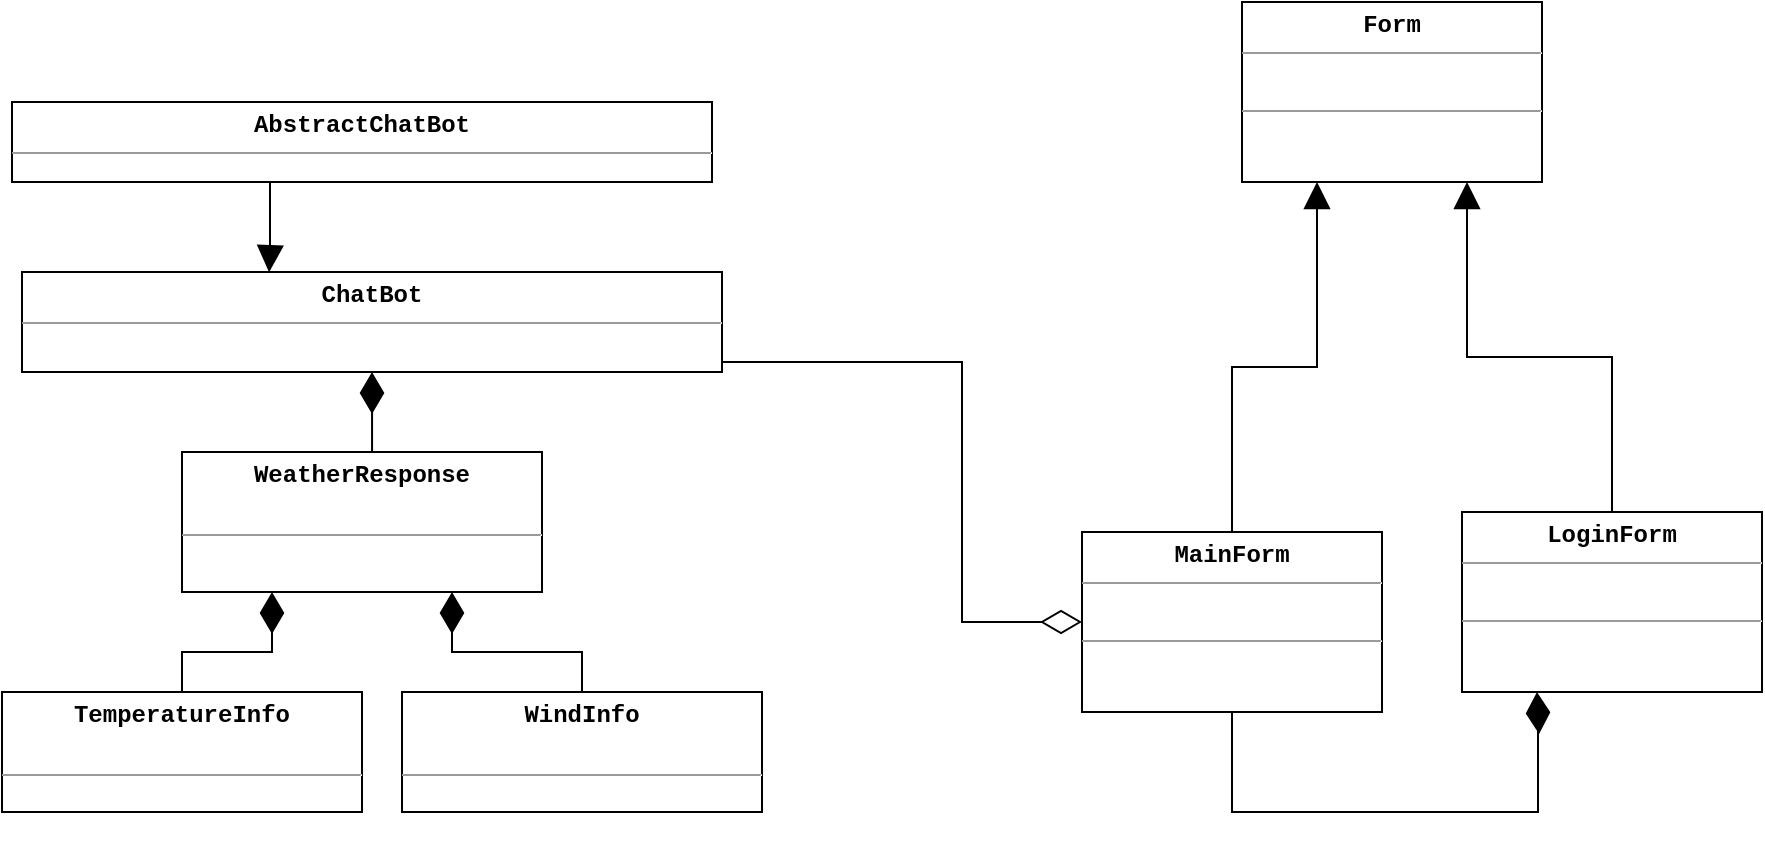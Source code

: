 <mxfile version="13.7.3" type="device"><diagram id="kvm84VGOjQNTF39isT1A" name="Страница 1"><mxGraphModel dx="1422" dy="822" grid="1" gridSize="10" guides="1" tooltips="1" connect="1" arrows="1" fold="1" page="0" pageScale="1" pageWidth="827" pageHeight="1169" math="0" shadow="0"><root><mxCell id="0"/><mxCell id="1" parent="0"/><mxCell id="lAgYNrEpFJ8TQG6eiaLK-3" style="edgeStyle=orthogonalEdgeStyle;rounded=0;orthogonalLoop=1;jettySize=auto;html=1;entryX=0.353;entryY=0.002;entryDx=0;entryDy=0;strokeWidth=1;endArrow=block;endFill=1;endSize=11;exitX=0.342;exitY=0.998;exitDx=0;exitDy=0;exitPerimeter=0;entryPerimeter=0;" parent="1" source="lAgYNrEpFJ8TQG6eiaLK-1" target="lAgYNrEpFJ8TQG6eiaLK-2" edge="1"><mxGeometry relative="1" as="geometry"><Array as="points"><mxPoint x="204" y="155"/><mxPoint x="204" y="190"/><mxPoint x="204" y="190"/></Array></mxGeometry></mxCell><mxCell id="lAgYNrEpFJ8TQG6eiaLK-1" value="&lt;p style=&quot;margin: 4px 0px 0px&quot;&gt;&lt;font face=&quot;Courier New&quot;&gt;&lt;b&gt;AbstractChatBot&lt;/b&gt;&lt;br&gt;&lt;/font&gt;&lt;/p&gt;&lt;hr size=&quot;1&quot;&gt;&lt;p style=&quot;margin: 0px 0px 0px 4px&quot;&gt;&lt;/p&gt;&lt;font face=&quot;Courier New&quot;&gt;&lt;br&gt;&lt;/font&gt;" style="verticalAlign=top;align=center;overflow=fill;fontSize=12;fontFamily=Helvetica;html=1;" parent="1" vertex="1"><mxGeometry x="75" y="115" width="350" height="40" as="geometry"/></mxCell><mxCell id="lAgYNrEpFJ8TQG6eiaLK-37" style="edgeStyle=orthogonalEdgeStyle;rounded=0;orthogonalLoop=1;jettySize=auto;html=1;entryX=0;entryY=0.5;entryDx=0;entryDy=0;startArrow=none;startFill=0;startSize=18;endArrow=diamondThin;endFill=0;endSize=18;strokeWidth=1;" parent="1" source="lAgYNrEpFJ8TQG6eiaLK-2" target="lAgYNrEpFJ8TQG6eiaLK-5" edge="1"><mxGeometry relative="1" as="geometry"><Array as="points"><mxPoint x="550" y="245"/><mxPoint x="550" y="375"/></Array></mxGeometry></mxCell><mxCell id="lAgYNrEpFJ8TQG6eiaLK-2" value="&lt;p style=&quot;margin: 4px 0px 0px&quot;&gt;&lt;b style=&quot;font-family: &amp;#34;courier new&amp;#34;&quot;&gt;ChatBot&lt;/b&gt;&lt;br&gt;&lt;/p&gt;&lt;hr size=&quot;1&quot;&gt;&lt;p style=&quot;margin: 0px 0px 0px 4px&quot;&gt;&lt;br&gt;&lt;/p&gt;" style="verticalAlign=top;align=center;overflow=fill;fontSize=12;fontFamily=Helvetica;html=1;" parent="1" vertex="1"><mxGeometry x="80" y="200" width="350" height="50" as="geometry"/></mxCell><mxCell id="lAgYNrEpFJ8TQG6eiaLK-4" value="&lt;p style=&quot;margin: 4px 0px 0px&quot;&gt;&lt;font face=&quot;Courier New&quot;&gt;&lt;b&gt;Form&lt;/b&gt;&lt;/font&gt;&lt;/p&gt;&lt;hr size=&quot;1&quot;&gt;&lt;p style=&quot;margin: 0px 0px 0px 4px&quot;&gt;&lt;font face=&quot;Courier New&quot;&gt;&lt;br&gt;&lt;/font&gt;&lt;/p&gt;&lt;hr size=&quot;1&quot;&gt;&lt;font face=&quot;Courier New&quot;&gt;&lt;br&gt;&lt;/font&gt;" style="verticalAlign=top;align=center;overflow=fill;fontSize=12;fontFamily=Helvetica;html=1;" parent="1" vertex="1"><mxGeometry x="690" y="65" width="150" height="90" as="geometry"/></mxCell><mxCell id="lAgYNrEpFJ8TQG6eiaLK-31" style="edgeStyle=orthogonalEdgeStyle;rounded=0;orthogonalLoop=1;jettySize=auto;html=1;entryX=0.25;entryY=1;entryDx=0;entryDy=0;endArrow=diamondThin;endFill=1;endSize=18;strokeWidth=1;" parent="1" source="lAgYNrEpFJ8TQG6eiaLK-5" target="lAgYNrEpFJ8TQG6eiaLK-6" edge="1"><mxGeometry relative="1" as="geometry"><Array as="points"><mxPoint x="685" y="470"/><mxPoint x="838" y="470"/><mxPoint x="838" y="420"/></Array></mxGeometry></mxCell><mxCell id="lAgYNrEpFJ8TQG6eiaLK-5" value="&lt;p style=&quot;margin: 4px 0px 0px&quot;&gt;&lt;font face=&quot;Courier New&quot;&gt;&lt;b&gt;MainForm&lt;/b&gt;&lt;/font&gt;&lt;/p&gt;&lt;hr size=&quot;1&quot;&gt;&lt;p style=&quot;margin: 0px 0px 0px 4px&quot;&gt;&lt;font face=&quot;Courier New&quot;&gt;&lt;br&gt;&lt;/font&gt;&lt;/p&gt;&lt;hr size=&quot;1&quot;&gt;&lt;font face=&quot;Courier New&quot;&gt;&lt;br&gt;&lt;/font&gt;" style="verticalAlign=top;align=center;overflow=fill;fontSize=12;fontFamily=Helvetica;html=1;" parent="1" vertex="1"><mxGeometry x="610" y="330" width="150" height="90" as="geometry"/></mxCell><mxCell id="lAgYNrEpFJ8TQG6eiaLK-6" value="&lt;p style=&quot;margin: 4px 0px 0px&quot;&gt;&lt;font face=&quot;Courier New&quot;&gt;&lt;b&gt;LoginForm&lt;/b&gt;&lt;/font&gt;&lt;/p&gt;&lt;hr size=&quot;1&quot;&gt;&lt;p style=&quot;margin: 0px 0px 0px 4px&quot;&gt;&lt;font face=&quot;Courier New&quot;&gt;&lt;br&gt;&lt;/font&gt;&lt;/p&gt;&lt;hr size=&quot;1&quot;&gt;&lt;font face=&quot;Courier New&quot;&gt;&lt;br&gt;&lt;/font&gt;" style="verticalAlign=top;align=center;overflow=fill;fontSize=12;fontFamily=Helvetica;html=1;" parent="1" vertex="1"><mxGeometry x="800" y="320" width="150" height="90" as="geometry"/></mxCell><mxCell id="lAgYNrEpFJ8TQG6eiaLK-34" style="edgeStyle=orthogonalEdgeStyle;rounded=0;orthogonalLoop=1;jettySize=auto;html=1;entryX=0.5;entryY=1;entryDx=0;entryDy=0;startArrow=none;startFill=0;startSize=18;endArrow=diamondThin;endFill=1;endSize=18;strokeWidth=1;exitX=0.528;exitY=-0.006;exitDx=0;exitDy=0;exitPerimeter=0;" parent="1" source="lAgYNrEpFJ8TQG6eiaLK-24" target="lAgYNrEpFJ8TQG6eiaLK-2" edge="1"><mxGeometry relative="1" as="geometry"><Array as="points"/></mxGeometry></mxCell><mxCell id="lAgYNrEpFJ8TQG6eiaLK-24" value="&lt;p style=&quot;margin: 4px 0px 0px&quot;&gt;&lt;font face=&quot;Courier New&quot;&gt;&lt;b&gt;WeatherResponse&lt;/b&gt;&lt;/font&gt;&lt;br&gt;&lt;/p&gt;&lt;font face=&quot;Courier New&quot;&gt;&lt;br&gt;&lt;/font&gt;&lt;hr size=&quot;1&quot;&gt;&lt;font face=&quot;Courier New&quot;&gt;&lt;br&gt;&lt;/font&gt;" style="verticalAlign=top;align=center;overflow=fill;fontSize=12;fontFamily=Helvetica;html=1;" parent="1" vertex="1"><mxGeometry x="160" y="290" width="180" height="70" as="geometry"/></mxCell><mxCell id="lAgYNrEpFJ8TQG6eiaLK-27" style="edgeStyle=orthogonalEdgeStyle;rounded=0;orthogonalLoop=1;jettySize=auto;html=1;entryX=0.25;entryY=1;entryDx=0;entryDy=0;endArrow=diamondThin;endFill=1;endSize=18;strokeWidth=1;" parent="1" source="lAgYNrEpFJ8TQG6eiaLK-25" target="lAgYNrEpFJ8TQG6eiaLK-24" edge="1"><mxGeometry relative="1" as="geometry"/></mxCell><mxCell id="lAgYNrEpFJ8TQG6eiaLK-25" value="&lt;p style=&quot;margin: 4px 0px 0px&quot;&gt;&lt;font face=&quot;Courier New&quot;&gt;&lt;b&gt;TemperatureInfo&lt;/b&gt;&lt;/font&gt;&lt;/p&gt;&lt;font face=&quot;Courier New&quot;&gt;&lt;br&gt;&lt;/font&gt;&lt;hr size=&quot;1&quot;&gt;&lt;font face=&quot;Courier New&quot;&gt;&lt;br&gt;&lt;/font&gt;" style="verticalAlign=top;align=center;overflow=fill;fontSize=12;fontFamily=Helvetica;html=1;" parent="1" vertex="1"><mxGeometry x="70" y="410" width="180" height="60" as="geometry"/></mxCell><mxCell id="lAgYNrEpFJ8TQG6eiaLK-28" style="edgeStyle=orthogonalEdgeStyle;rounded=0;orthogonalLoop=1;jettySize=auto;html=1;entryX=0.75;entryY=1;entryDx=0;entryDy=0;endArrow=diamondThin;endFill=1;endSize=18;strokeWidth=1;" parent="1" source="lAgYNrEpFJ8TQG6eiaLK-26" target="lAgYNrEpFJ8TQG6eiaLK-24" edge="1"><mxGeometry relative="1" as="geometry"/></mxCell><mxCell id="lAgYNrEpFJ8TQG6eiaLK-26" value="&lt;p style=&quot;margin: 4px 0px 0px&quot;&gt;&lt;font face=&quot;Courier New&quot;&gt;&lt;b&gt;WindInfo&lt;/b&gt;&lt;/font&gt;&lt;br&gt;&lt;/p&gt;&lt;font face=&quot;Courier New&quot;&gt;&lt;br&gt;&lt;/font&gt;&lt;hr size=&quot;1&quot;&gt;&lt;font face=&quot;Courier New&quot;&gt;&lt;br&gt;&lt;/font&gt;" style="verticalAlign=top;align=center;overflow=fill;fontSize=12;fontFamily=Helvetica;html=1;" parent="1" vertex="1"><mxGeometry x="270" y="410" width="180" height="60" as="geometry"/></mxCell><mxCell id="CM0CX3whO88KD8sPqR23-1" style="edgeStyle=orthogonalEdgeStyle;rounded=0;orthogonalLoop=1;jettySize=auto;html=1;entryX=0.75;entryY=1;entryDx=0;entryDy=0;endArrow=block;endFill=1;endSize=11;strokeWidth=1;" edge="1" parent="1" source="lAgYNrEpFJ8TQG6eiaLK-6" target="lAgYNrEpFJ8TQG6eiaLK-4"><mxGeometry relative="1" as="geometry"><Array as="points"/><mxPoint x="762" y="330.99" as="sourcePoint"/><mxPoint x="808" y="180" as="targetPoint"/></mxGeometry></mxCell><mxCell id="CM0CX3whO88KD8sPqR23-2" style="edgeStyle=orthogonalEdgeStyle;rounded=0;orthogonalLoop=1;jettySize=auto;html=1;entryX=0.25;entryY=1;entryDx=0;entryDy=0;endArrow=block;endFill=1;endSize=11;strokeWidth=1;exitX=0.5;exitY=0;exitDx=0;exitDy=0;" edge="1" parent="1" source="lAgYNrEpFJ8TQG6eiaLK-5" target="lAgYNrEpFJ8TQG6eiaLK-4"><mxGeometry relative="1" as="geometry"><Array as="points"/><mxPoint x="670" y="310" as="sourcePoint"/><mxPoint x="670" y="160" as="targetPoint"/></mxGeometry></mxCell></root></mxGraphModel></diagram></mxfile>
